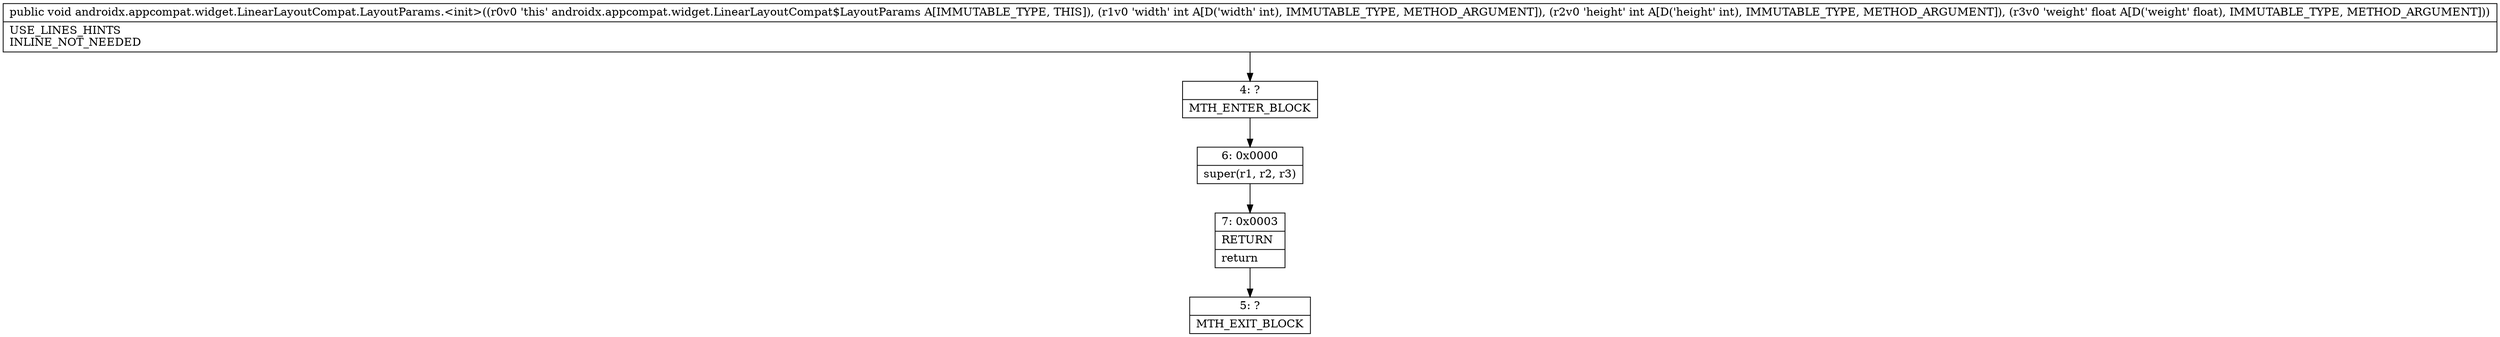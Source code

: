 digraph "CFG forandroidx.appcompat.widget.LinearLayoutCompat.LayoutParams.\<init\>(IIF)V" {
Node_4 [shape=record,label="{4\:\ ?|MTH_ENTER_BLOCK\l}"];
Node_6 [shape=record,label="{6\:\ 0x0000|super(r1, r2, r3)\l}"];
Node_7 [shape=record,label="{7\:\ 0x0003|RETURN\l|return\l}"];
Node_5 [shape=record,label="{5\:\ ?|MTH_EXIT_BLOCK\l}"];
MethodNode[shape=record,label="{public void androidx.appcompat.widget.LinearLayoutCompat.LayoutParams.\<init\>((r0v0 'this' androidx.appcompat.widget.LinearLayoutCompat$LayoutParams A[IMMUTABLE_TYPE, THIS]), (r1v0 'width' int A[D('width' int), IMMUTABLE_TYPE, METHOD_ARGUMENT]), (r2v0 'height' int A[D('height' int), IMMUTABLE_TYPE, METHOD_ARGUMENT]), (r3v0 'weight' float A[D('weight' float), IMMUTABLE_TYPE, METHOD_ARGUMENT]))  | USE_LINES_HINTS\lINLINE_NOT_NEEDED\l}"];
MethodNode -> Node_4;Node_4 -> Node_6;
Node_6 -> Node_7;
Node_7 -> Node_5;
}

